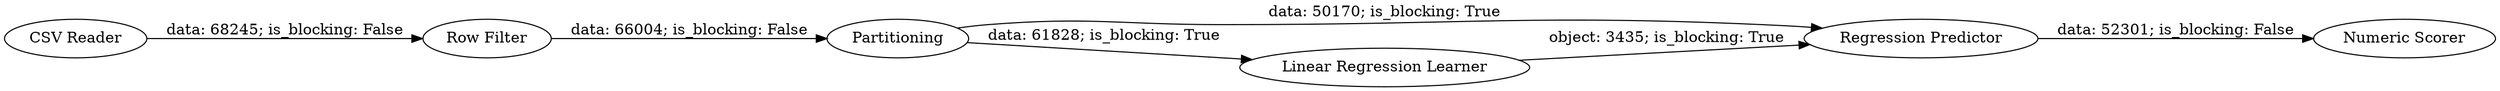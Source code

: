 digraph {
	"-2437453589065196357_6" [label="Regression Predictor"]
	"-2437453589065196357_4" [label="Linear Regression Learner"]
	"-2437453589065196357_10" [label="Row Filter"]
	"-2437453589065196357_3" [label=Partitioning]
	"-2437453589065196357_1" [label="CSV Reader"]
	"-2437453589065196357_7" [label="Numeric Scorer"]
	"-2437453589065196357_1" -> "-2437453589065196357_10" [label="data: 68245; is_blocking: False"]
	"-2437453589065196357_6" -> "-2437453589065196357_7" [label="data: 52301; is_blocking: False"]
	"-2437453589065196357_3" -> "-2437453589065196357_4" [label="data: 61828; is_blocking: True"]
	"-2437453589065196357_10" -> "-2437453589065196357_3" [label="data: 66004; is_blocking: False"]
	"-2437453589065196357_4" -> "-2437453589065196357_6" [label="object: 3435; is_blocking: True"]
	"-2437453589065196357_3" -> "-2437453589065196357_6" [label="data: 50170; is_blocking: True"]
	rankdir=LR
}
